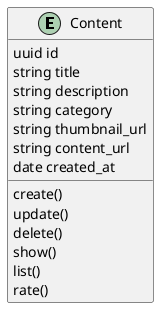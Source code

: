 @startuml

entity Content

Content : uuid id
Content : string title
Content : string description
Content : string category
Content : string thumbnail_url
Content : string content_url
Content : date created_at

Content : create()
Content : update()
Content : delete()
Content : show()
Content : list()
Content : rate()

@enduml
